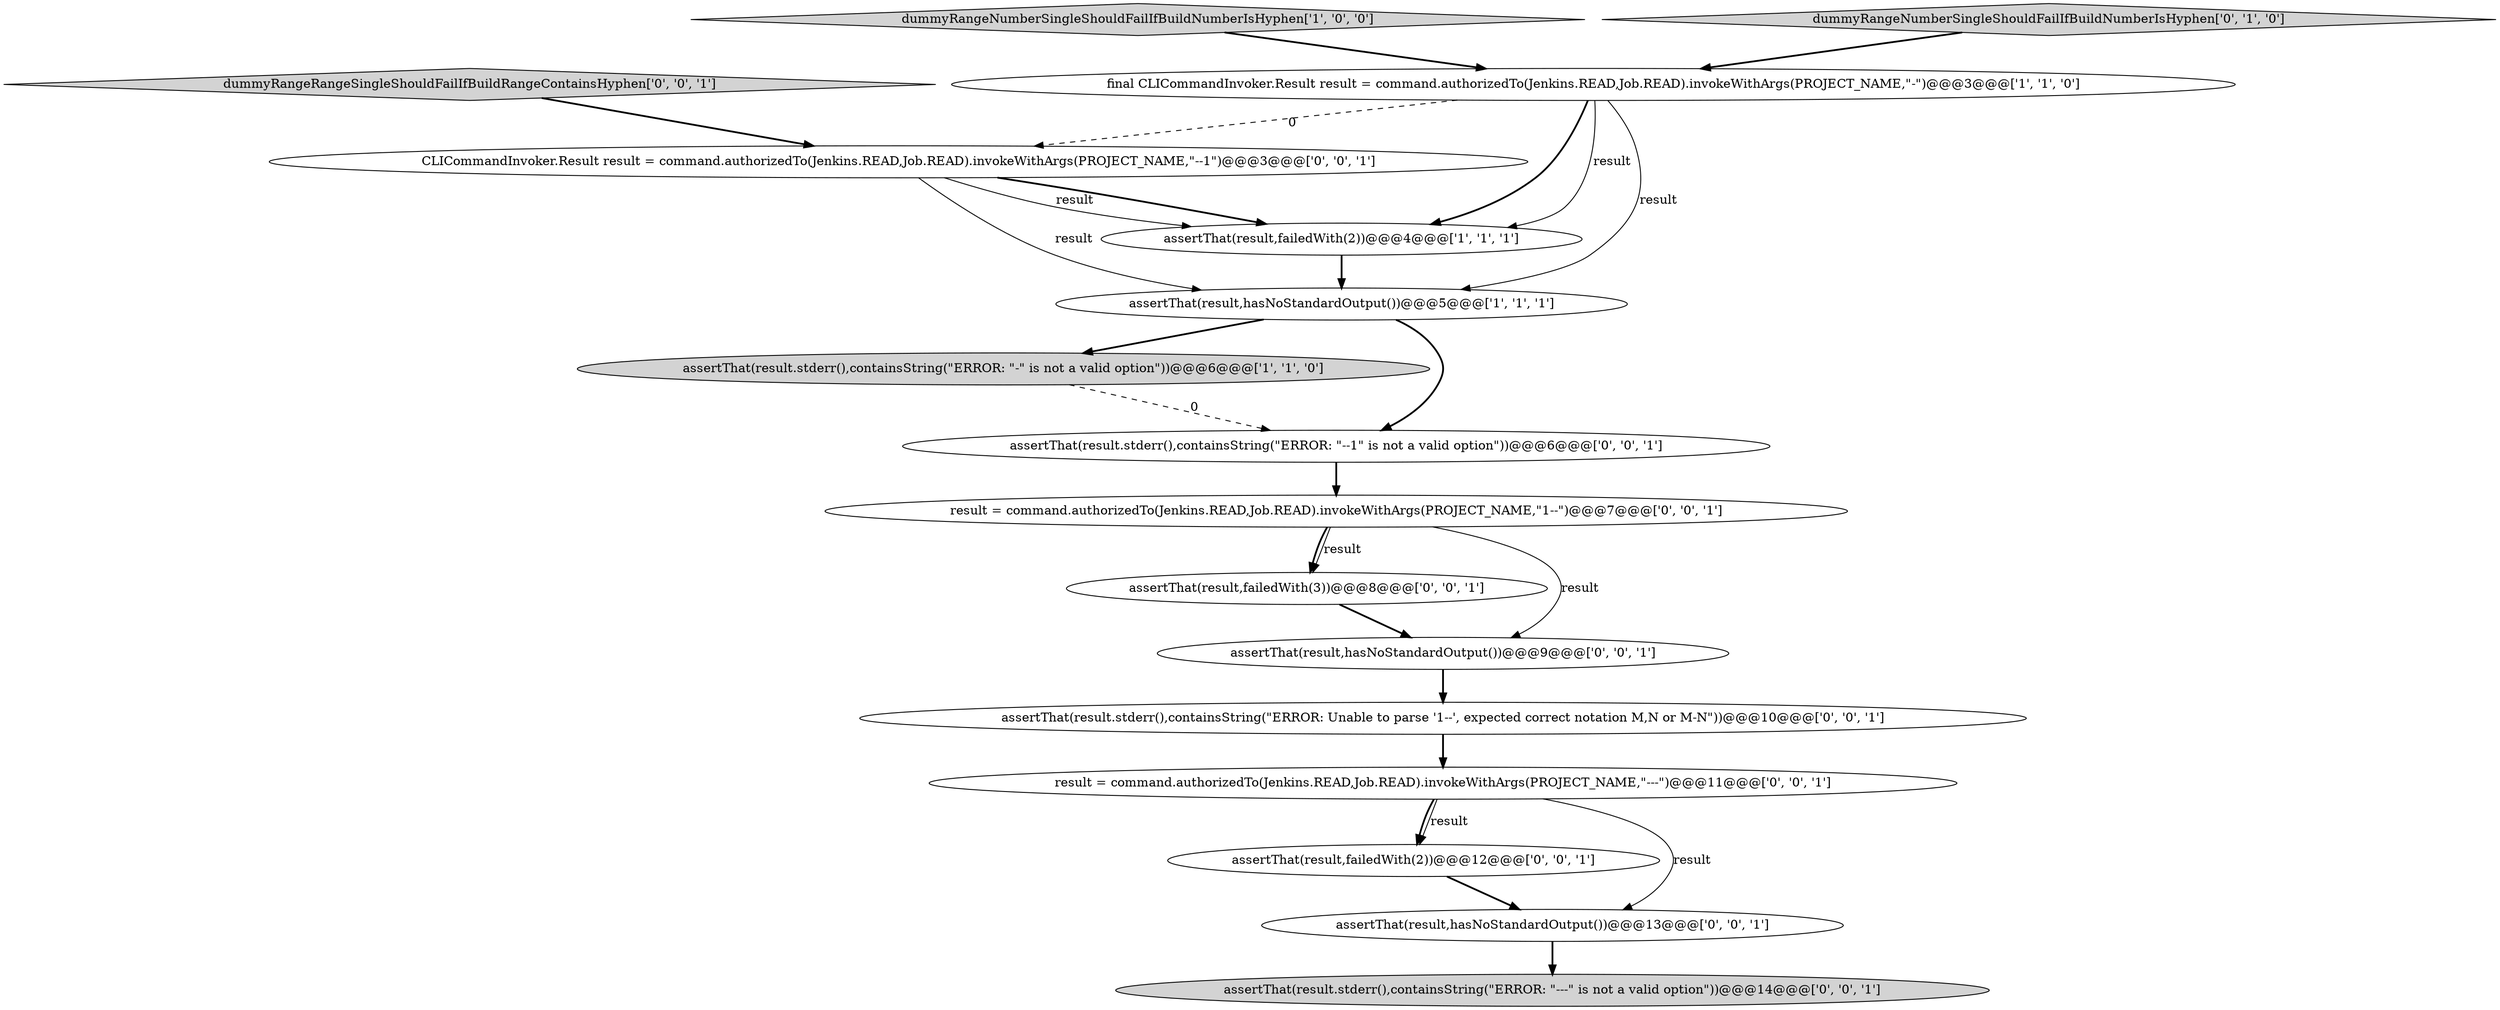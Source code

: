 digraph {
9 [style = filled, label = "assertThat(result,hasNoStandardOutput())@@@9@@@['0', '0', '1']", fillcolor = white, shape = ellipse image = "AAA0AAABBB3BBB"];
1 [style = filled, label = "dummyRangeNumberSingleShouldFailIfBuildNumberIsHyphen['1', '0', '0']", fillcolor = lightgray, shape = diamond image = "AAA0AAABBB1BBB"];
15 [style = filled, label = "assertThat(result.stderr(),containsString(\"ERROR: \"--1\" is not a valid option\"))@@@6@@@['0', '0', '1']", fillcolor = white, shape = ellipse image = "AAA0AAABBB3BBB"];
8 [style = filled, label = "assertThat(result,hasNoStandardOutput())@@@13@@@['0', '0', '1']", fillcolor = white, shape = ellipse image = "AAA0AAABBB3BBB"];
13 [style = filled, label = "assertThat(result,failedWith(3))@@@8@@@['0', '0', '1']", fillcolor = white, shape = ellipse image = "AAA0AAABBB3BBB"];
2 [style = filled, label = "assertThat(result,failedWith(2))@@@4@@@['1', '1', '1']", fillcolor = white, shape = ellipse image = "AAA0AAABBB1BBB"];
0 [style = filled, label = "assertThat(result.stderr(),containsString(\"ERROR: \"-\" is not a valid option\"))@@@6@@@['1', '1', '0']", fillcolor = lightgray, shape = ellipse image = "AAA0AAABBB1BBB"];
10 [style = filled, label = "assertThat(result,failedWith(2))@@@12@@@['0', '0', '1']", fillcolor = white, shape = ellipse image = "AAA0AAABBB3BBB"];
5 [style = filled, label = "dummyRangeNumberSingleShouldFailIfBuildNumberIsHyphen['0', '1', '0']", fillcolor = lightgray, shape = diamond image = "AAA0AAABBB2BBB"];
3 [style = filled, label = "final CLICommandInvoker.Result result = command.authorizedTo(Jenkins.READ,Job.READ).invokeWithArgs(PROJECT_NAME,\"-\")@@@3@@@['1', '1', '0']", fillcolor = white, shape = ellipse image = "AAA0AAABBB1BBB"];
12 [style = filled, label = "result = command.authorizedTo(Jenkins.READ,Job.READ).invokeWithArgs(PROJECT_NAME,\"---\")@@@11@@@['0', '0', '1']", fillcolor = white, shape = ellipse image = "AAA0AAABBB3BBB"];
4 [style = filled, label = "assertThat(result,hasNoStandardOutput())@@@5@@@['1', '1', '1']", fillcolor = white, shape = ellipse image = "AAA0AAABBB1BBB"];
16 [style = filled, label = "dummyRangeRangeSingleShouldFailIfBuildRangeContainsHyphen['0', '0', '1']", fillcolor = lightgray, shape = diamond image = "AAA0AAABBB3BBB"];
6 [style = filled, label = "CLICommandInvoker.Result result = command.authorizedTo(Jenkins.READ,Job.READ).invokeWithArgs(PROJECT_NAME,\"--1\")@@@3@@@['0', '0', '1']", fillcolor = white, shape = ellipse image = "AAA0AAABBB3BBB"];
11 [style = filled, label = "result = command.authorizedTo(Jenkins.READ,Job.READ).invokeWithArgs(PROJECT_NAME,\"1--\")@@@7@@@['0', '0', '1']", fillcolor = white, shape = ellipse image = "AAA0AAABBB3BBB"];
7 [style = filled, label = "assertThat(result.stderr(),containsString(\"ERROR: Unable to parse '1--', expected correct notation M,N or M-N\"))@@@10@@@['0', '0', '1']", fillcolor = white, shape = ellipse image = "AAA0AAABBB3BBB"];
14 [style = filled, label = "assertThat(result.stderr(),containsString(\"ERROR: \"---\" is not a valid option\"))@@@14@@@['0', '0', '1']", fillcolor = lightgray, shape = ellipse image = "AAA0AAABBB3BBB"];
5->3 [style = bold, label=""];
3->6 [style = dashed, label="0"];
7->12 [style = bold, label=""];
16->6 [style = bold, label=""];
4->15 [style = bold, label=""];
12->8 [style = solid, label="result"];
1->3 [style = bold, label=""];
8->14 [style = bold, label=""];
0->15 [style = dashed, label="0"];
9->7 [style = bold, label=""];
11->13 [style = solid, label="result"];
2->4 [style = bold, label=""];
12->10 [style = solid, label="result"];
4->0 [style = bold, label=""];
6->2 [style = bold, label=""];
3->2 [style = solid, label="result"];
12->10 [style = bold, label=""];
15->11 [style = bold, label=""];
3->2 [style = bold, label=""];
10->8 [style = bold, label=""];
11->13 [style = bold, label=""];
11->9 [style = solid, label="result"];
6->4 [style = solid, label="result"];
13->9 [style = bold, label=""];
3->4 [style = solid, label="result"];
6->2 [style = solid, label="result"];
}
